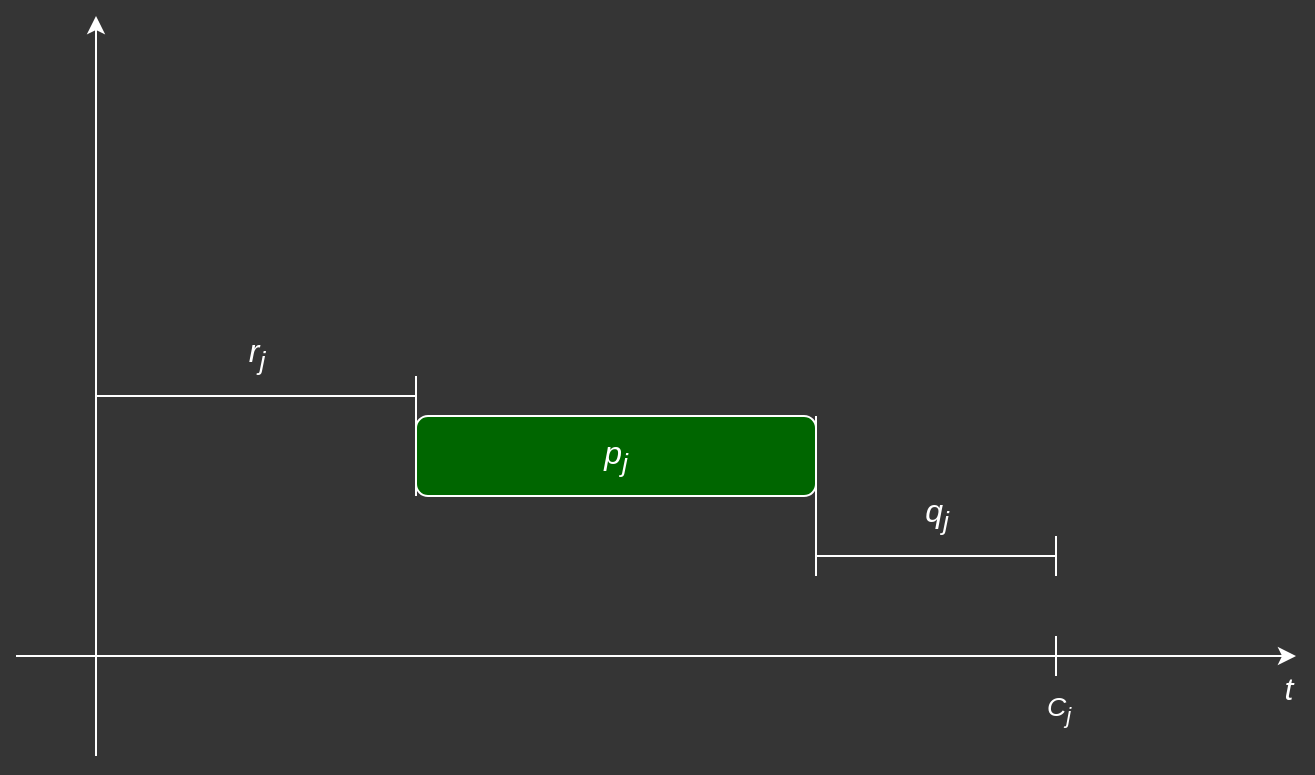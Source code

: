 <mxfile version="19.0.0" type="device"><diagram id="U3OuT_h4vSQb6gDBUTbX" name="Page-1"><mxGraphModel dx="1706" dy="1876" grid="0" gridSize="10" guides="1" tooltips="1" connect="1" arrows="1" fold="1" page="1" pageScale="1" pageWidth="827" pageHeight="1169" background="#353535" math="0" shadow="0"><root><mxCell id="0"/><mxCell id="1" parent="0"/><mxCell id="NrG-P_Hf6hBB6XYhstNX-1" value="" style="endArrow=classic;html=1;rounded=1;fontColor=#F0F0F0;strokeColor=#FFFFFF;" parent="1" edge="1"><mxGeometry width="50" height="50" relative="1" as="geometry"><mxPoint y="50" as="sourcePoint"/><mxPoint y="-320" as="targetPoint"/></mxGeometry></mxCell><mxCell id="NrG-P_Hf6hBB6XYhstNX-2" value="" style="endArrow=classic;html=1;rounded=1;fontColor=#F0F0F0;strokeColor=#FFFFFF;" parent="1" edge="1"><mxGeometry width="50" height="50" relative="1" as="geometry"><mxPoint x="-40" as="sourcePoint"/><mxPoint x="600" as="targetPoint"/></mxGeometry></mxCell><mxCell id="NrG-P_Hf6hBB6XYhstNX-3" value="&lt;font style=&quot;font-size: 16px;&quot;&gt;&lt;i style=&quot;&quot;&gt;p&lt;sub style=&quot;&quot;&gt;j&lt;/sub&gt;&lt;/i&gt;&lt;/font&gt;" style="rounded=1;whiteSpace=wrap;html=1;fillColor=#006600;strokeColor=#FFFFFF;fontColor=#FFFFFF;" parent="1" vertex="1"><mxGeometry x="160" y="-120" width="200" height="40" as="geometry"/></mxCell><mxCell id="NrG-P_Hf6hBB6XYhstNX-7" value="" style="endArrow=none;html=1;rounded=1;entryX=0;entryY=1;entryDx=0;entryDy=0;startArrow=none;fontColor=#F0F0F0;strokeColor=#FFFFFF;" parent="1" target="NrG-P_Hf6hBB6XYhstNX-3" edge="1"><mxGeometry width="50" height="50" relative="1" as="geometry"><mxPoint x="160" y="-140" as="sourcePoint"/><mxPoint x="130" y="-190" as="targetPoint"/><Array as="points"><mxPoint x="160" y="-140"/></Array></mxGeometry></mxCell><mxCell id="NrG-P_Hf6hBB6XYhstNX-9" value="" style="endArrow=none;html=1;rounded=1;entryDx=0;entryDy=0;fontColor=#FFFFFF;strokeColor=#FFFFFF;" parent="1" edge="1"><mxGeometry width="50" height="50" relative="1" as="geometry"><mxPoint y="-140" as="sourcePoint"/><mxPoint y="-140" as="targetPoint"/><Array as="points"/></mxGeometry></mxCell><mxCell id="NrG-P_Hf6hBB6XYhstNX-11" value="" style="endArrow=none;html=1;rounded=1;entryX=0;entryY=0;entryDx=0;entryDy=0;startArrow=none;fontColor=#FFFFFF;strokeColor=#FFFFFF;" parent="1" edge="1"><mxGeometry width="50" height="50" relative="1" as="geometry"><mxPoint y="-140" as="sourcePoint"/><mxPoint x="2.274e-13" y="-150" as="targetPoint"/><Array as="points"/></mxGeometry></mxCell><mxCell id="NrG-P_Hf6hBB6XYhstNX-14" value="" style="endArrow=none;html=1;rounded=1;entryDx=0;entryDy=0;fontColor=#FFFFFF;strokeColor=#FFFFFF;" parent="1" edge="1"><mxGeometry width="50" height="50" relative="1" as="geometry"><mxPoint x="380" y="-110" as="sourcePoint"/><mxPoint x="380" y="-110" as="targetPoint"/><Array as="points"/></mxGeometry></mxCell><mxCell id="NrG-P_Hf6hBB6XYhstNX-17" value="" style="shape=crossbar;whiteSpace=wrap;html=1;rounded=1;fontSize=16;fontColor=#F0F0F0;strokeColor=#FFFFFF;" parent="1" vertex="1"><mxGeometry x="360" y="-60" width="120" height="20" as="geometry"/></mxCell><mxCell id="NrG-P_Hf6hBB6XYhstNX-18" value="" style="endArrow=none;html=1;rounded=1;fontSize=16;fontColor=#F0F0F0;exitX=0;exitY=0.5;exitDx=0;exitDy=0;exitPerimeter=0;entryX=1;entryY=0;entryDx=0;entryDy=0;strokeColor=#FFFFFF;" parent="1" source="NrG-P_Hf6hBB6XYhstNX-17" target="NrG-P_Hf6hBB6XYhstNX-3" edge="1"><mxGeometry width="50" height="50" relative="1" as="geometry"><mxPoint x="390" y="-70" as="sourcePoint"/><mxPoint x="440" y="-120" as="targetPoint"/></mxGeometry></mxCell><mxCell id="NrG-P_Hf6hBB6XYhstNX-22" value="" style="endArrow=none;html=1;rounded=1;fontSize=16;fontColor=#F0F0F0;strokeColor=#FFFFFF;" parent="1" edge="1"><mxGeometry width="50" height="50" relative="1" as="geometry"><mxPoint x="480" y="-10" as="sourcePoint"/><mxPoint x="480" y="10" as="targetPoint"/></mxGeometry></mxCell><mxCell id="3BbF37KlOOdniiZlUV-Z-3" value="" style="shape=crossbar;whiteSpace=wrap;html=1;rounded=1;fontColor=#000000;strokeColor=#FFFFFF;" parent="1" vertex="1"><mxGeometry y="-140" width="160" height="20" as="geometry"/></mxCell><mxCell id="3BbF37KlOOdniiZlUV-Z-5" value="&lt;font style=&quot;&quot;&gt;&lt;i style=&quot;&quot;&gt;&lt;span style=&quot;font-size: 16px;&quot;&gt;r&lt;sub&gt;j&lt;/sub&gt;&lt;/span&gt;&lt;/i&gt;&lt;/font&gt;" style="text;html=1;align=center;verticalAlign=middle;resizable=0;points=[];autosize=1;strokeColor=none;fillColor=none;fontColor=#FFFFFF;" parent="1" vertex="1"><mxGeometry x="71" y="-163" width="18" height="23" as="geometry"/></mxCell><mxCell id="Ais7hme5uvo2TQMIS58Z-1" value="&lt;font style=&quot;font-size: 16px;&quot;&gt;&lt;i&gt;q&lt;sub&gt;j&lt;/sub&gt;&lt;/i&gt;&lt;/font&gt;" style="text;html=1;align=center;verticalAlign=middle;resizable=0;points=[];autosize=1;strokeColor=none;fillColor=none;fontColor=#FFFFFF;" parent="1" vertex="1"><mxGeometry x="409" y="-83" width="22" height="23" as="geometry"/></mxCell><mxCell id="Ais7hme5uvo2TQMIS58Z-2" value="&lt;span style=&quot;font-size: 13.333px;&quot;&gt;&lt;i&gt;C&lt;sub&gt;j&lt;/sub&gt;&lt;/i&gt;&lt;/span&gt;" style="text;html=1;align=center;verticalAlign=middle;resizable=0;points=[];autosize=1;strokeColor=none;fillColor=none;fontColor=#FFFFFF;" parent="1" vertex="1"><mxGeometry x="470" y="16" width="22" height="22" as="geometry"/></mxCell><mxCell id="Ais7hme5uvo2TQMIS58Z-3" value="&lt;span style=&quot;font-size: 16px;&quot;&gt;&lt;i&gt;t&lt;/i&gt;&lt;/span&gt;" style="text;html=1;align=center;verticalAlign=middle;resizable=0;points=[];autosize=1;strokeColor=none;fillColor=none;fontColor=#FFFFFF;" parent="1" vertex="1"><mxGeometry x="589" y="6" width="14" height="19" as="geometry"/></mxCell></root></mxGraphModel></diagram></mxfile>